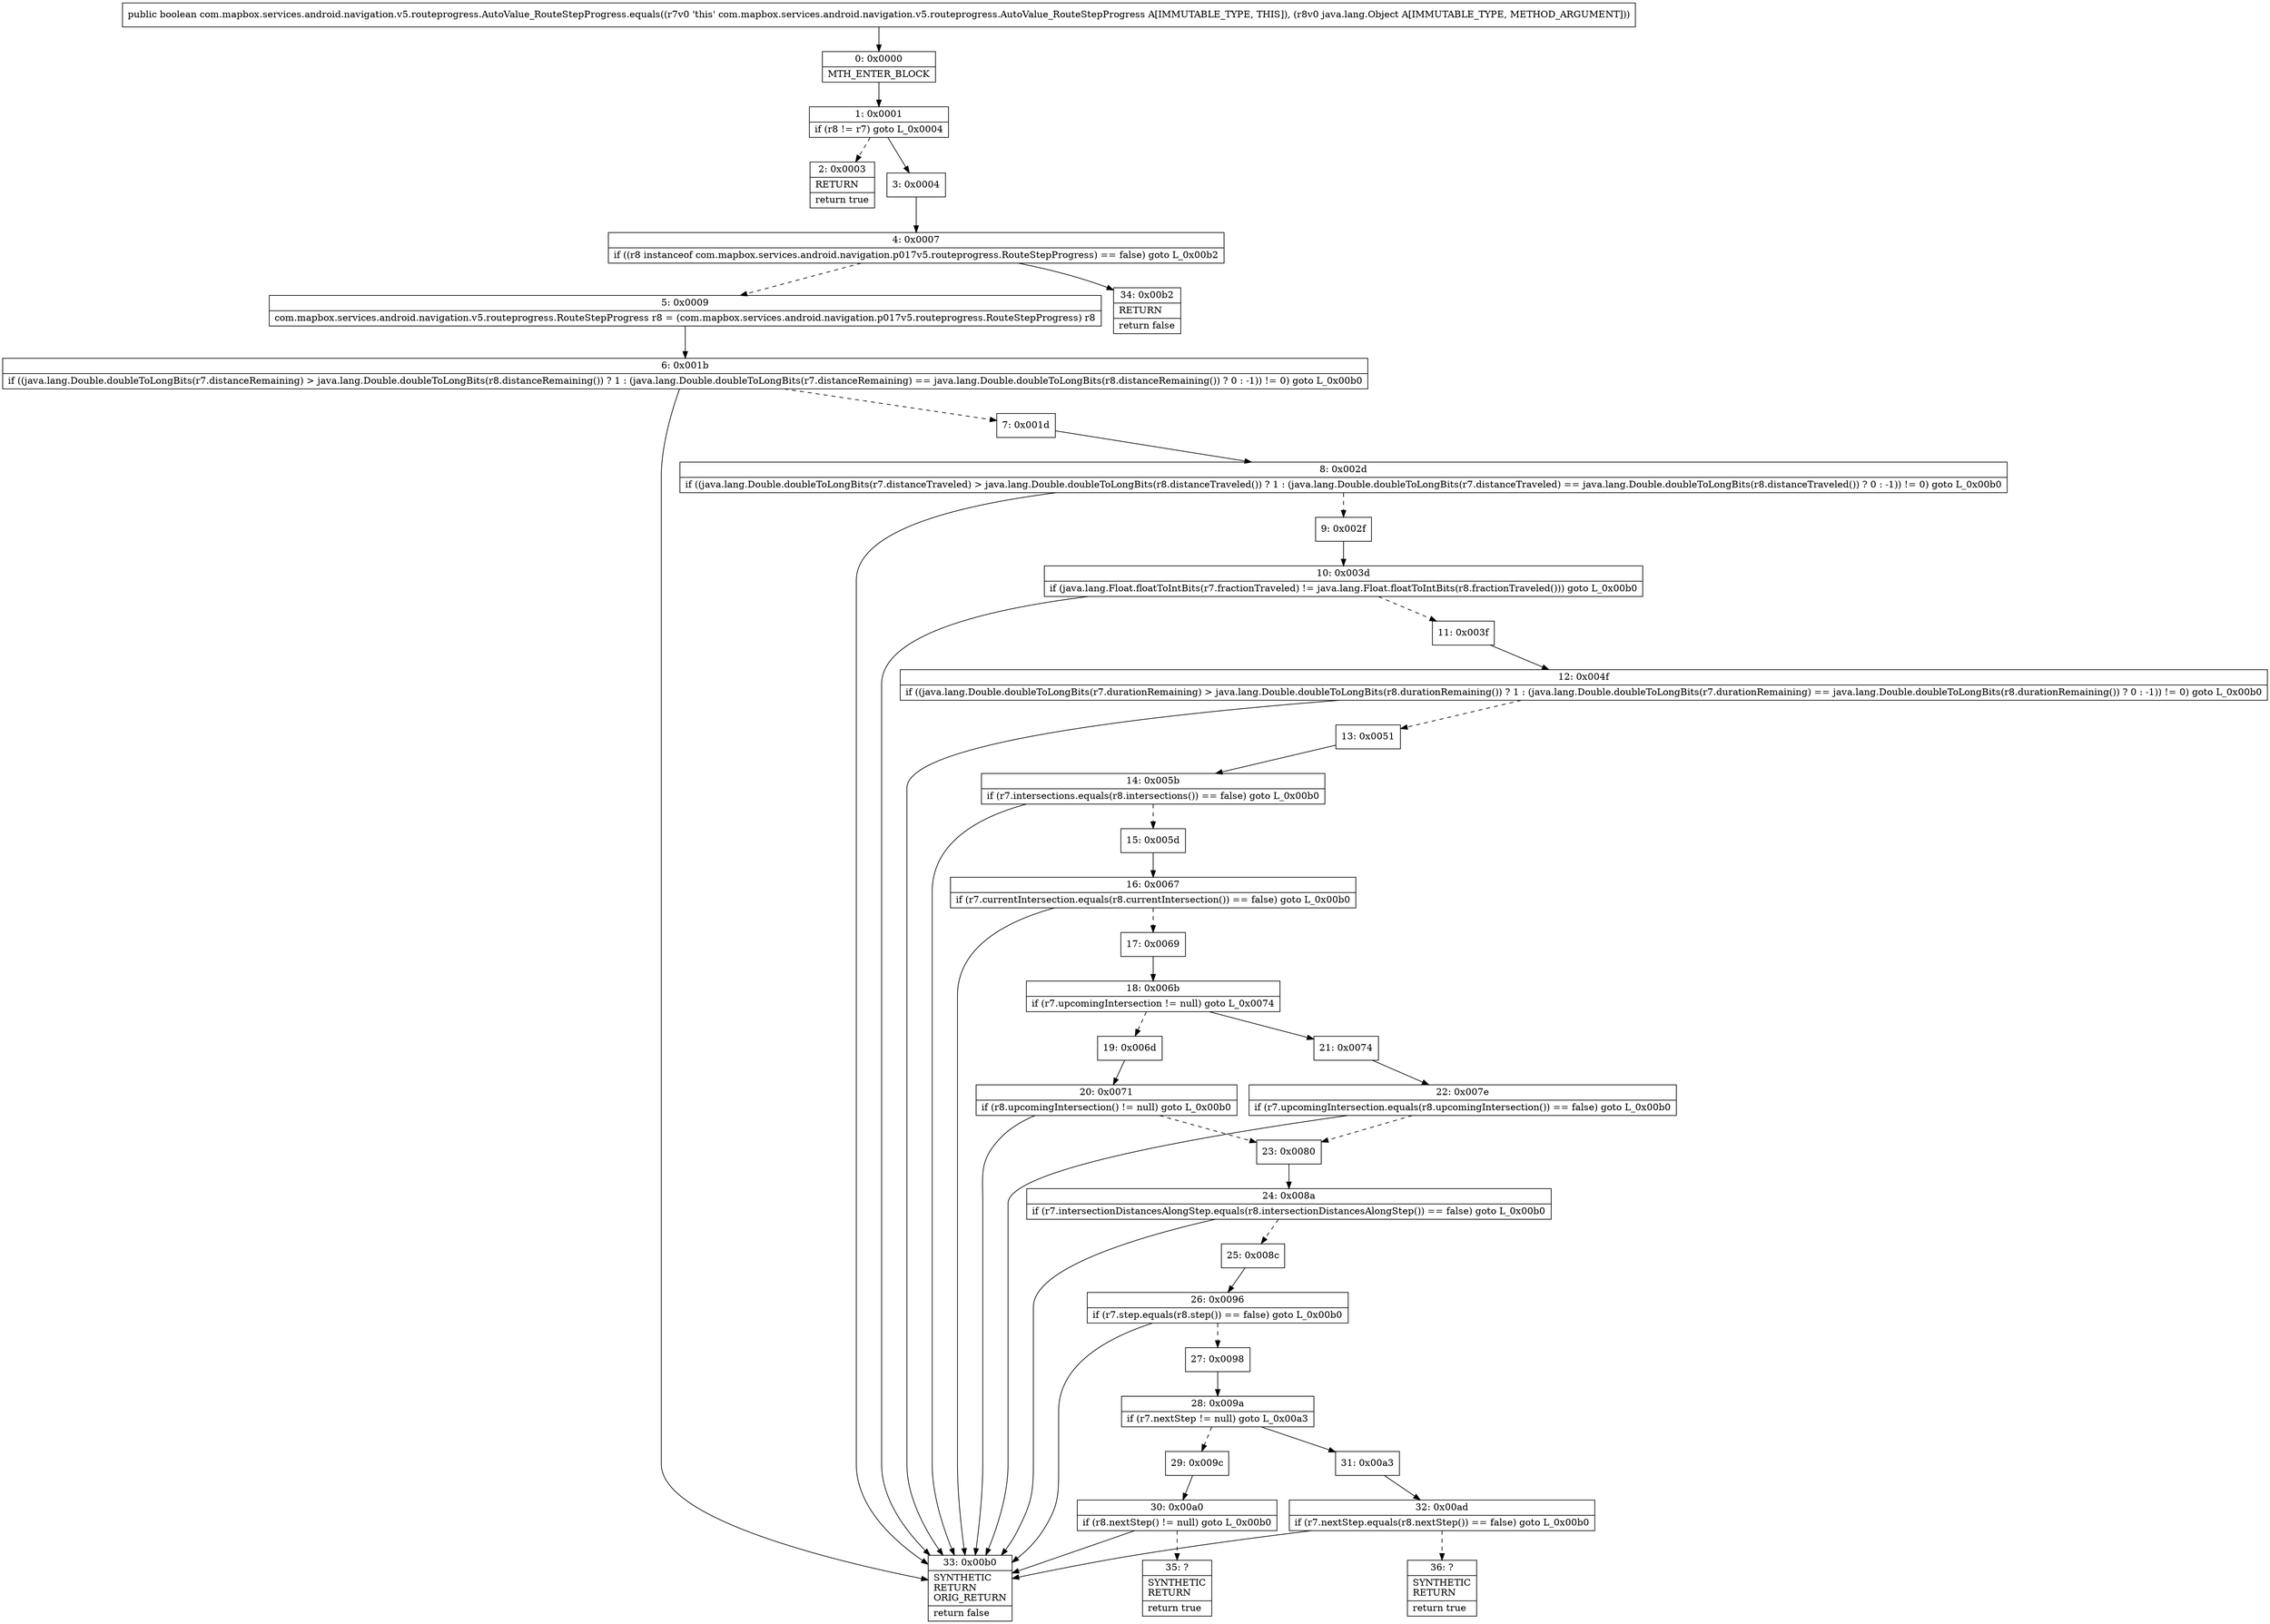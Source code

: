 digraph "CFG forcom.mapbox.services.android.navigation.v5.routeprogress.AutoValue_RouteStepProgress.equals(Ljava\/lang\/Object;)Z" {
Node_0 [shape=record,label="{0\:\ 0x0000|MTH_ENTER_BLOCK\l}"];
Node_1 [shape=record,label="{1\:\ 0x0001|if (r8 != r7) goto L_0x0004\l}"];
Node_2 [shape=record,label="{2\:\ 0x0003|RETURN\l|return true\l}"];
Node_3 [shape=record,label="{3\:\ 0x0004}"];
Node_4 [shape=record,label="{4\:\ 0x0007|if ((r8 instanceof com.mapbox.services.android.navigation.p017v5.routeprogress.RouteStepProgress) == false) goto L_0x00b2\l}"];
Node_5 [shape=record,label="{5\:\ 0x0009|com.mapbox.services.android.navigation.v5.routeprogress.RouteStepProgress r8 = (com.mapbox.services.android.navigation.p017v5.routeprogress.RouteStepProgress) r8\l}"];
Node_6 [shape=record,label="{6\:\ 0x001b|if ((java.lang.Double.doubleToLongBits(r7.distanceRemaining) \> java.lang.Double.doubleToLongBits(r8.distanceRemaining()) ? 1 : (java.lang.Double.doubleToLongBits(r7.distanceRemaining) == java.lang.Double.doubleToLongBits(r8.distanceRemaining()) ? 0 : \-1)) != 0) goto L_0x00b0\l}"];
Node_7 [shape=record,label="{7\:\ 0x001d}"];
Node_8 [shape=record,label="{8\:\ 0x002d|if ((java.lang.Double.doubleToLongBits(r7.distanceTraveled) \> java.lang.Double.doubleToLongBits(r8.distanceTraveled()) ? 1 : (java.lang.Double.doubleToLongBits(r7.distanceTraveled) == java.lang.Double.doubleToLongBits(r8.distanceTraveled()) ? 0 : \-1)) != 0) goto L_0x00b0\l}"];
Node_9 [shape=record,label="{9\:\ 0x002f}"];
Node_10 [shape=record,label="{10\:\ 0x003d|if (java.lang.Float.floatToIntBits(r7.fractionTraveled) != java.lang.Float.floatToIntBits(r8.fractionTraveled())) goto L_0x00b0\l}"];
Node_11 [shape=record,label="{11\:\ 0x003f}"];
Node_12 [shape=record,label="{12\:\ 0x004f|if ((java.lang.Double.doubleToLongBits(r7.durationRemaining) \> java.lang.Double.doubleToLongBits(r8.durationRemaining()) ? 1 : (java.lang.Double.doubleToLongBits(r7.durationRemaining) == java.lang.Double.doubleToLongBits(r8.durationRemaining()) ? 0 : \-1)) != 0) goto L_0x00b0\l}"];
Node_13 [shape=record,label="{13\:\ 0x0051}"];
Node_14 [shape=record,label="{14\:\ 0x005b|if (r7.intersections.equals(r8.intersections()) == false) goto L_0x00b0\l}"];
Node_15 [shape=record,label="{15\:\ 0x005d}"];
Node_16 [shape=record,label="{16\:\ 0x0067|if (r7.currentIntersection.equals(r8.currentIntersection()) == false) goto L_0x00b0\l}"];
Node_17 [shape=record,label="{17\:\ 0x0069}"];
Node_18 [shape=record,label="{18\:\ 0x006b|if (r7.upcomingIntersection != null) goto L_0x0074\l}"];
Node_19 [shape=record,label="{19\:\ 0x006d}"];
Node_20 [shape=record,label="{20\:\ 0x0071|if (r8.upcomingIntersection() != null) goto L_0x00b0\l}"];
Node_21 [shape=record,label="{21\:\ 0x0074}"];
Node_22 [shape=record,label="{22\:\ 0x007e|if (r7.upcomingIntersection.equals(r8.upcomingIntersection()) == false) goto L_0x00b0\l}"];
Node_23 [shape=record,label="{23\:\ 0x0080}"];
Node_24 [shape=record,label="{24\:\ 0x008a|if (r7.intersectionDistancesAlongStep.equals(r8.intersectionDistancesAlongStep()) == false) goto L_0x00b0\l}"];
Node_25 [shape=record,label="{25\:\ 0x008c}"];
Node_26 [shape=record,label="{26\:\ 0x0096|if (r7.step.equals(r8.step()) == false) goto L_0x00b0\l}"];
Node_27 [shape=record,label="{27\:\ 0x0098}"];
Node_28 [shape=record,label="{28\:\ 0x009a|if (r7.nextStep != null) goto L_0x00a3\l}"];
Node_29 [shape=record,label="{29\:\ 0x009c}"];
Node_30 [shape=record,label="{30\:\ 0x00a0|if (r8.nextStep() != null) goto L_0x00b0\l}"];
Node_31 [shape=record,label="{31\:\ 0x00a3}"];
Node_32 [shape=record,label="{32\:\ 0x00ad|if (r7.nextStep.equals(r8.nextStep()) == false) goto L_0x00b0\l}"];
Node_33 [shape=record,label="{33\:\ 0x00b0|SYNTHETIC\lRETURN\lORIG_RETURN\l|return false\l}"];
Node_34 [shape=record,label="{34\:\ 0x00b2|RETURN\l|return false\l}"];
Node_35 [shape=record,label="{35\:\ ?|SYNTHETIC\lRETURN\l|return true\l}"];
Node_36 [shape=record,label="{36\:\ ?|SYNTHETIC\lRETURN\l|return true\l}"];
MethodNode[shape=record,label="{public boolean com.mapbox.services.android.navigation.v5.routeprogress.AutoValue_RouteStepProgress.equals((r7v0 'this' com.mapbox.services.android.navigation.v5.routeprogress.AutoValue_RouteStepProgress A[IMMUTABLE_TYPE, THIS]), (r8v0 java.lang.Object A[IMMUTABLE_TYPE, METHOD_ARGUMENT])) }"];
MethodNode -> Node_0;
Node_0 -> Node_1;
Node_1 -> Node_2[style=dashed];
Node_1 -> Node_3;
Node_3 -> Node_4;
Node_4 -> Node_5[style=dashed];
Node_4 -> Node_34;
Node_5 -> Node_6;
Node_6 -> Node_7[style=dashed];
Node_6 -> Node_33;
Node_7 -> Node_8;
Node_8 -> Node_9[style=dashed];
Node_8 -> Node_33;
Node_9 -> Node_10;
Node_10 -> Node_11[style=dashed];
Node_10 -> Node_33;
Node_11 -> Node_12;
Node_12 -> Node_13[style=dashed];
Node_12 -> Node_33;
Node_13 -> Node_14;
Node_14 -> Node_15[style=dashed];
Node_14 -> Node_33;
Node_15 -> Node_16;
Node_16 -> Node_17[style=dashed];
Node_16 -> Node_33;
Node_17 -> Node_18;
Node_18 -> Node_19[style=dashed];
Node_18 -> Node_21;
Node_19 -> Node_20;
Node_20 -> Node_33;
Node_20 -> Node_23[style=dashed];
Node_21 -> Node_22;
Node_22 -> Node_23[style=dashed];
Node_22 -> Node_33;
Node_23 -> Node_24;
Node_24 -> Node_25[style=dashed];
Node_24 -> Node_33;
Node_25 -> Node_26;
Node_26 -> Node_27[style=dashed];
Node_26 -> Node_33;
Node_27 -> Node_28;
Node_28 -> Node_29[style=dashed];
Node_28 -> Node_31;
Node_29 -> Node_30;
Node_30 -> Node_33;
Node_30 -> Node_35[style=dashed];
Node_31 -> Node_32;
Node_32 -> Node_33;
Node_32 -> Node_36[style=dashed];
}

